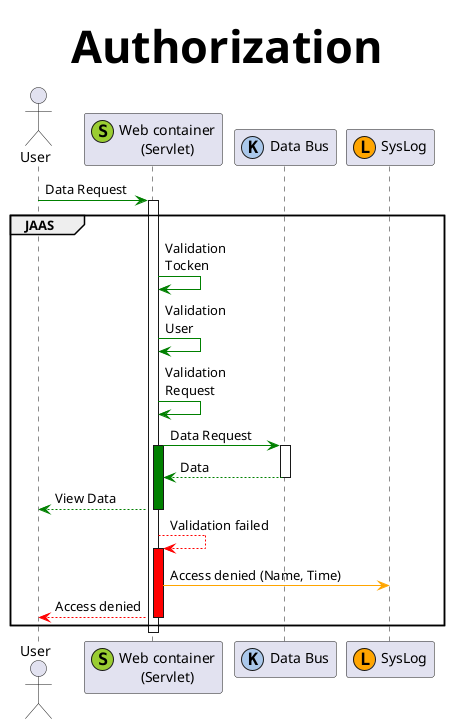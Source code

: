 @startuml

title <b><size:45>Authorization</size></b>

actor User
participant "Web container\n(Servlet)" as wc << (S, YellowGreen) >>
participant "Data Bus" as db << (K, #AAC8EB) >>
participant "SysLog" as sl << (L, Orange) >>

User -[#Green]> wc: Data Request
activate wc
    group JAAS

        wc -[#Green]> wc: Validation \nTocken
        wc -[#Green]> wc: Validation \nUser
        wc -[#Green]> wc: Validation \nRequest

        wc -[#Green]> db: Data Request
        activate wc #Green
            activate db
                db -[#Green]-> wc: Data
            deactivate db
            wc -[#Green]-> User: View Data
        deactivate wc

        wc -[#Red]-> wc: Validation failed
        activate wc #Red
            wc -[#Orange]> sl : Access denied (Name, Time)
            wc -[#Red]-> User : Access denied
        deactivate wc
    end
deactivate wc

@enduml
